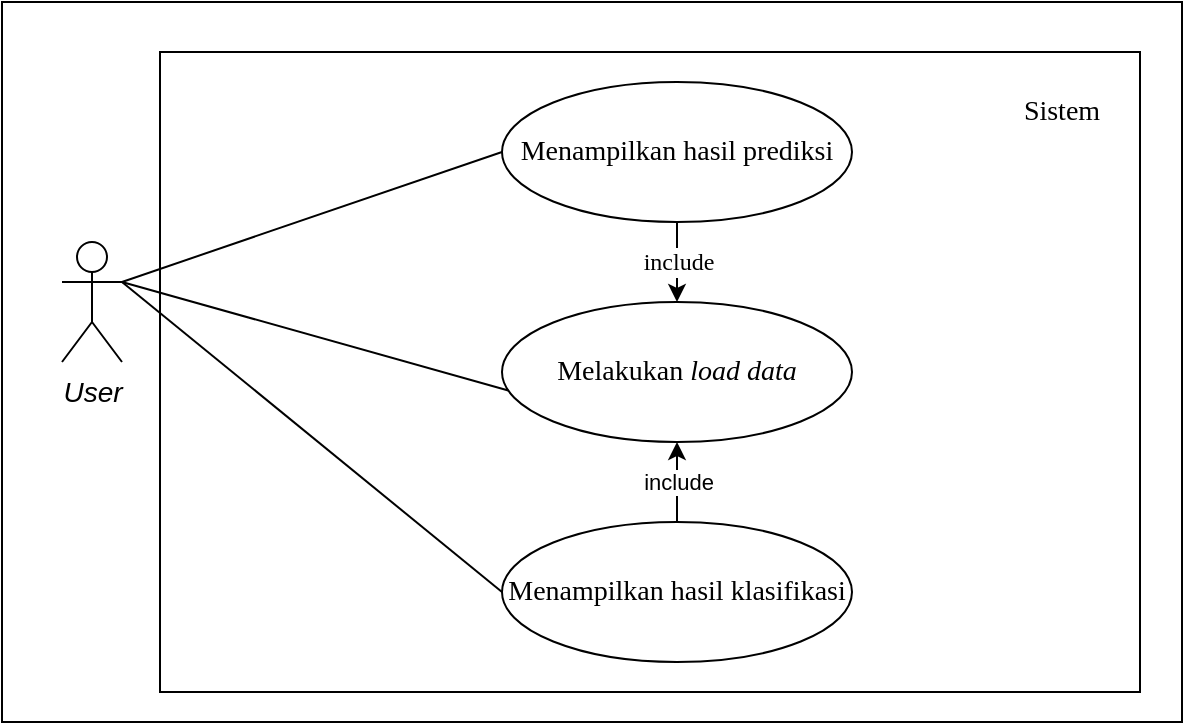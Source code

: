 <mxfile version="24.6.4" type="device">
  <diagram name="Halaman-1" id="YU3KPKPl0fu1Fuzuouam">
    <mxGraphModel dx="1354" dy="593" grid="1" gridSize="10" guides="1" tooltips="1" connect="1" arrows="1" fold="1" page="1" pageScale="1" pageWidth="827" pageHeight="1169" math="0" shadow="0">
      <root>
        <mxCell id="0" />
        <mxCell id="1" parent="0" />
        <mxCell id="45nPjNOH6dYFNVEzYJMA-1" value="" style="rounded=0;whiteSpace=wrap;html=1;" vertex="1" parent="1">
          <mxGeometry x="90" y="70" width="590" height="360" as="geometry" />
        </mxCell>
        <mxCell id="45nPjNOH6dYFNVEzYJMA-2" value="&lt;i&gt;&lt;font style=&quot;font-size: 14px;&quot;&gt;User&lt;/font&gt;&lt;/i&gt;" style="shape=umlActor;verticalLabelPosition=bottom;verticalAlign=top;html=1;outlineConnect=0;" vertex="1" parent="1">
          <mxGeometry x="120" y="190" width="30" height="60" as="geometry" />
        </mxCell>
        <mxCell id="45nPjNOH6dYFNVEzYJMA-3" value="" style="rounded=0;whiteSpace=wrap;html=1;" vertex="1" parent="1">
          <mxGeometry x="169" y="95" width="490" height="320" as="geometry" />
        </mxCell>
        <mxCell id="45nPjNOH6dYFNVEzYJMA-4" value="&lt;font style=&quot;font-size: 14px;&quot; face=&quot;Times New Roman&quot;&gt;Melakukan &lt;i&gt;load data&lt;/i&gt;&lt;/font&gt;" style="ellipse;whiteSpace=wrap;html=1;" vertex="1" parent="1">
          <mxGeometry x="340" y="220" width="175" height="70" as="geometry" />
        </mxCell>
        <mxCell id="45nPjNOH6dYFNVEzYJMA-6" value="&lt;font face=&quot;Times New Roman&quot;&gt;&lt;span style=&quot;font-size: 14px;&quot;&gt;Menampilkan hasil prediksi&lt;/span&gt;&lt;/font&gt;" style="ellipse;whiteSpace=wrap;html=1;" vertex="1" parent="1">
          <mxGeometry x="340" y="110" width="175" height="70" as="geometry" />
        </mxCell>
        <mxCell id="45nPjNOH6dYFNVEzYJMA-7" value="&lt;font face=&quot;Times New Roman&quot;&gt;&lt;span style=&quot;font-size: 14px;&quot;&gt;Menampilkan hasil klasifikasi&lt;/span&gt;&lt;/font&gt;" style="ellipse;whiteSpace=wrap;html=1;" vertex="1" parent="1">
          <mxGeometry x="340" y="330" width="175" height="70" as="geometry" />
        </mxCell>
        <mxCell id="45nPjNOH6dYFNVEzYJMA-9" value="" style="endArrow=classic;html=1;rounded=0;exitX=0.5;exitY=1;exitDx=0;exitDy=0;" edge="1" parent="1" source="45nPjNOH6dYFNVEzYJMA-6" target="45nPjNOH6dYFNVEzYJMA-4">
          <mxGeometry relative="1" as="geometry">
            <mxPoint x="540" y="200" as="sourcePoint" />
            <mxPoint x="640" y="200" as="targetPoint" />
          </mxGeometry>
        </mxCell>
        <mxCell id="45nPjNOH6dYFNVEzYJMA-10" value="&lt;font style=&quot;font-size: 12px;&quot; face=&quot;Times New Roman&quot;&gt;include&lt;/font&gt;" style="edgeLabel;resizable=0;html=1;;align=center;verticalAlign=middle;" connectable="0" vertex="1" parent="45nPjNOH6dYFNVEzYJMA-9">
          <mxGeometry relative="1" as="geometry" />
        </mxCell>
        <mxCell id="45nPjNOH6dYFNVEzYJMA-12" value="include" style="endArrow=classic;html=1;rounded=0;exitX=0.5;exitY=0;exitDx=0;exitDy=0;" edge="1" parent="1" source="45nPjNOH6dYFNVEzYJMA-7" target="45nPjNOH6dYFNVEzYJMA-4">
          <mxGeometry relative="1" as="geometry">
            <mxPoint x="550" y="250" as="sourcePoint" />
            <mxPoint x="650" y="250" as="targetPoint" />
          </mxGeometry>
        </mxCell>
        <mxCell id="45nPjNOH6dYFNVEzYJMA-14" value="" style="endArrow=none;html=1;rounded=0;exitX=1;exitY=0.333;exitDx=0;exitDy=0;exitPerimeter=0;entryX=0;entryY=0.5;entryDx=0;entryDy=0;" edge="1" parent="1" source="45nPjNOH6dYFNVEzYJMA-2" target="45nPjNOH6dYFNVEzYJMA-6">
          <mxGeometry width="50" height="50" relative="1" as="geometry">
            <mxPoint x="170" y="220" as="sourcePoint" />
            <mxPoint x="220" y="170" as="targetPoint" />
          </mxGeometry>
        </mxCell>
        <mxCell id="45nPjNOH6dYFNVEzYJMA-15" value="" style="endArrow=none;html=1;rounded=0;entryX=0.018;entryY=0.632;entryDx=0;entryDy=0;entryPerimeter=0;exitX=1;exitY=0.333;exitDx=0;exitDy=0;exitPerimeter=0;" edge="1" parent="1" source="45nPjNOH6dYFNVEzYJMA-2" target="45nPjNOH6dYFNVEzYJMA-4">
          <mxGeometry width="50" height="50" relative="1" as="geometry">
            <mxPoint x="250" y="280" as="sourcePoint" />
            <mxPoint x="300" y="230" as="targetPoint" />
          </mxGeometry>
        </mxCell>
        <mxCell id="45nPjNOH6dYFNVEzYJMA-16" value="" style="endArrow=none;html=1;rounded=0;entryX=0;entryY=0.5;entryDx=0;entryDy=0;exitX=1;exitY=0.333;exitDx=0;exitDy=0;exitPerimeter=0;" edge="1" parent="1" source="45nPjNOH6dYFNVEzYJMA-2" target="45nPjNOH6dYFNVEzYJMA-7">
          <mxGeometry width="50" height="50" relative="1" as="geometry">
            <mxPoint x="169" y="270" as="sourcePoint" />
            <mxPoint x="319" y="360" as="targetPoint" />
          </mxGeometry>
        </mxCell>
        <mxCell id="45nPjNOH6dYFNVEzYJMA-17" value="&lt;font face=&quot;Times New Roman&quot; style=&quot;font-size: 14px;&quot;&gt;Sistem&lt;/font&gt;" style="text;html=1;align=center;verticalAlign=middle;whiteSpace=wrap;rounded=0;" vertex="1" parent="1">
          <mxGeometry x="590" y="110" width="60" height="30" as="geometry" />
        </mxCell>
      </root>
    </mxGraphModel>
  </diagram>
</mxfile>
